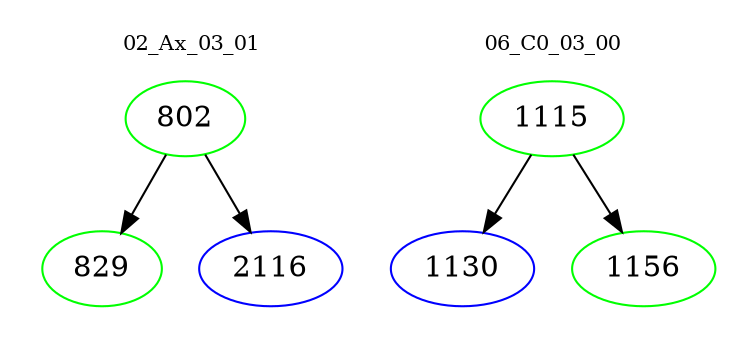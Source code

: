 digraph{
subgraph cluster_0 {
color = white
label = "02_Ax_03_01";
fontsize=10;
T0_802 [label="802", color="green"]
T0_802 -> T0_829 [color="black"]
T0_829 [label="829", color="green"]
T0_802 -> T0_2116 [color="black"]
T0_2116 [label="2116", color="blue"]
}
subgraph cluster_1 {
color = white
label = "06_C0_03_00";
fontsize=10;
T1_1115 [label="1115", color="green"]
T1_1115 -> T1_1130 [color="black"]
T1_1130 [label="1130", color="blue"]
T1_1115 -> T1_1156 [color="black"]
T1_1156 [label="1156", color="green"]
}
}
